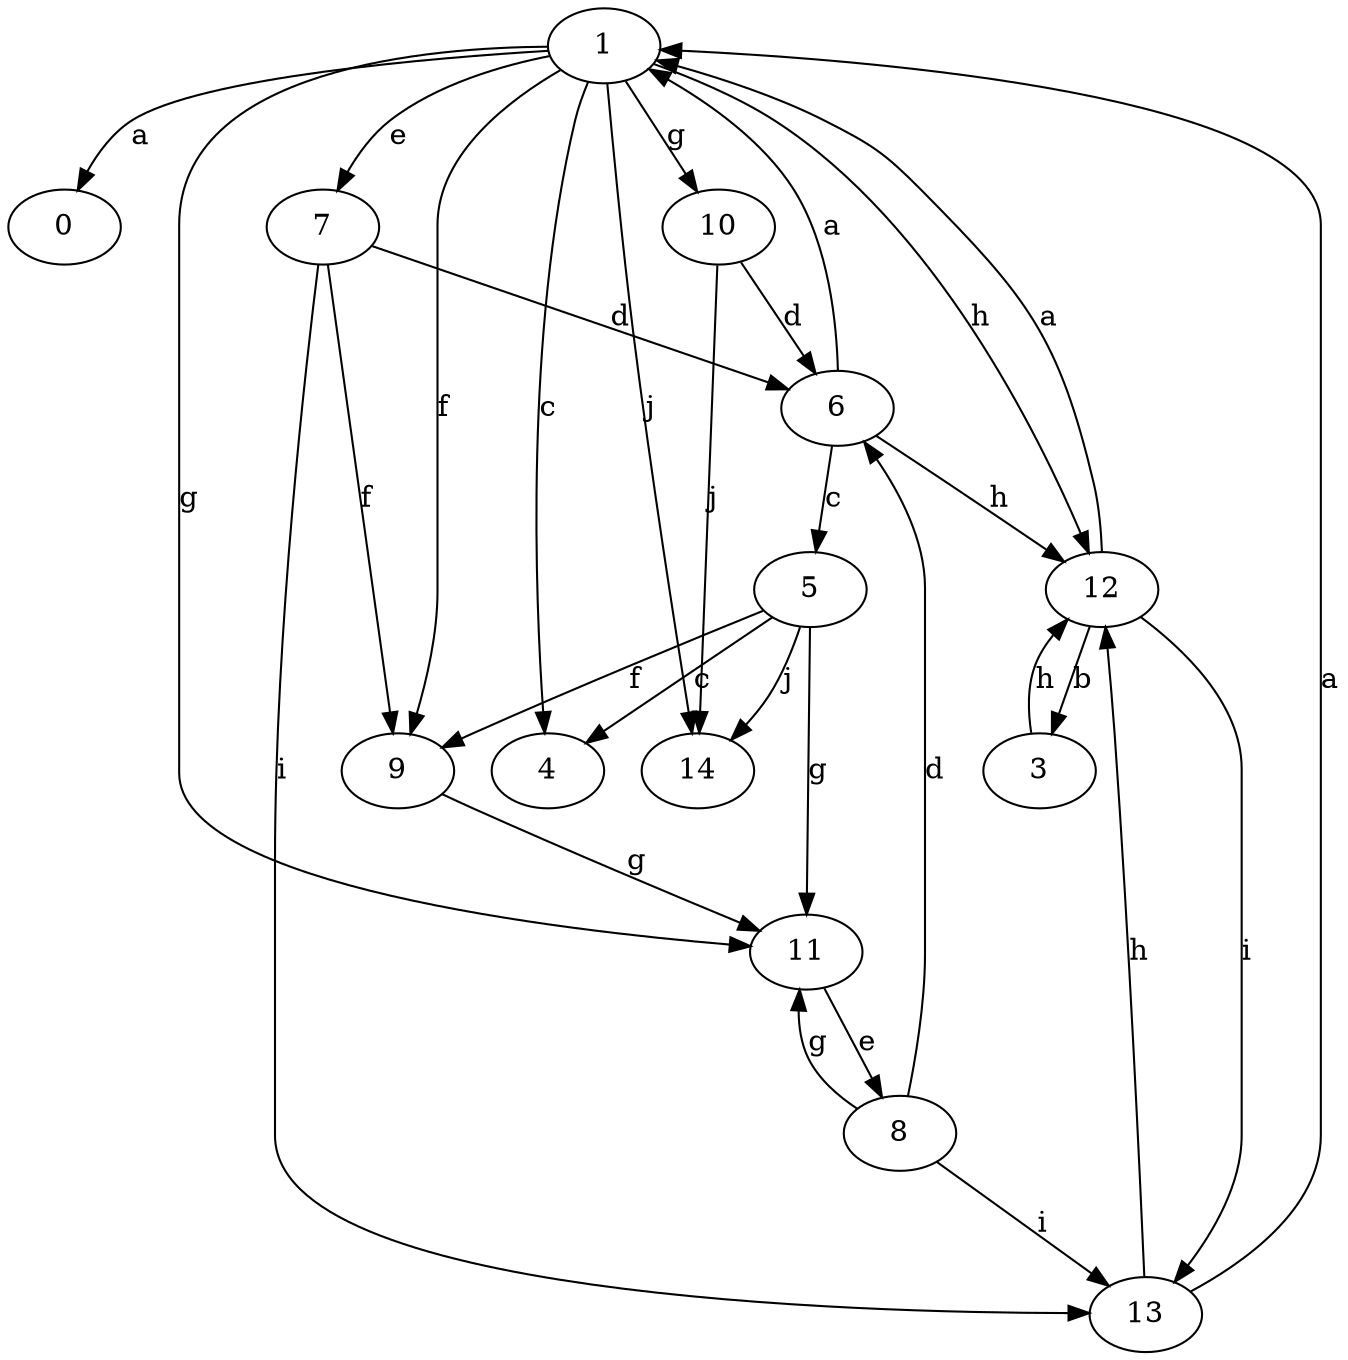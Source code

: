 strict digraph  {
0;
1;
3;
4;
5;
6;
7;
8;
9;
10;
11;
12;
13;
14;
1 -> 0  [label=a];
1 -> 4  [label=c];
1 -> 7  [label=e];
1 -> 9  [label=f];
1 -> 10  [label=g];
1 -> 11  [label=g];
1 -> 12  [label=h];
1 -> 14  [label=j];
3 -> 12  [label=h];
5 -> 4  [label=c];
5 -> 9  [label=f];
5 -> 11  [label=g];
5 -> 14  [label=j];
6 -> 1  [label=a];
6 -> 5  [label=c];
6 -> 12  [label=h];
7 -> 6  [label=d];
7 -> 9  [label=f];
7 -> 13  [label=i];
8 -> 6  [label=d];
8 -> 11  [label=g];
8 -> 13  [label=i];
9 -> 11  [label=g];
10 -> 6  [label=d];
10 -> 14  [label=j];
11 -> 8  [label=e];
12 -> 1  [label=a];
12 -> 3  [label=b];
12 -> 13  [label=i];
13 -> 1  [label=a];
13 -> 12  [label=h];
}
